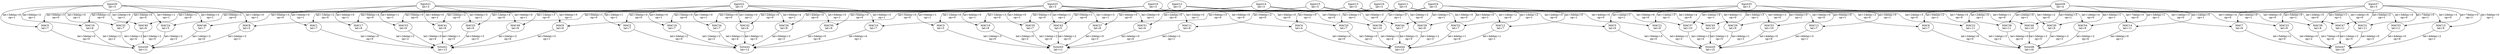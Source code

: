 Digraph G {
"Input10"[label = "\N\nlat=3"];
"Input11"[label = "\N\nlat=3"];
"Input12"[label = "\N\nlat=3"];
"Input13"[label = "\N\nlat=3"];
"Input14"[label = "\N\nlat=3"];
"Input15"[label = "\N\nlat=3"];
"Input16"[label = "\N\nlat=3"];
"Input20"[label = "\N\nlat=3"];
"Input21"[label = "\N\nlat=3"];
"Input22"[label = "\N\nlat=3"];
"Input23"[label = "\N\nlat=3"];
"Input24"[label = "\N\nlat=3"];
"Input25"[label = "\N\nlat=3"];
"Input26"[label = "\N\nlat=4"];
"Input27"[label = "\N\nlat=3"];
"Sstore0"[label = "\N\nlat=11"];
"MAC0"->"Sstore0"[label = "lat=3\delay=0\nop=0"];
"MAC8"->"Sstore0"[label = "lat=2\delay=3\nop=1"];
"MAC16"->"Sstore0"[label = "lat=2\delay=2\nop=2"];
"MAC24"->"Sstore0"[label = "lat=3\delay=2\nop=3"];
"MAC32"->"Sstore0"[label = "lat=1\delay=2\nop=4"];
"MAC40"->"Sstore0"[label = "lat=2\delay=2\nop=5"];
"MAC48"->"Sstore0"[label = "lat=1\delay=2\nop=6"];
"Sstore1"[label = "\N\nlat=13"];
"MAC1"->"Sstore1"[label = "lat=1\delay=4\nop=0"];
"MAC9"->"Sstore1"[label = "lat=0\delay=3\nop=1"];
"MAC17"->"Sstore1"[label = "lat=2\delay=2\nop=2"];
"MAC25"->"Sstore1"[label = "lat=0\delay=3\nop=3"];
"MAC33"->"Sstore1"[label = "lat=3\delay=0\nop=4"];
"MAC41"->"Sstore1"[label = "lat=3\delay=1\nop=5"];
"MAC49"->"Sstore1"[label = "lat=2\delay=2\nop=6"];
"Sstore2"[label = "\N\nlat=12"];
"MAC2"->"Sstore2"[label = "lat=2\delay=2\nop=0"];
"MAC10"->"Sstore2"[label = "lat=0\delay=4\nop=1"];
"MAC18"->"Sstore2"[label = "lat=2\delay=2\nop=2"];
"MAC26"->"Sstore2"[label = "lat=0\delay=3\nop=3"];
"MAC34"->"Sstore2"[label = "lat=3\delay=1\nop=4"];
"MAC42"->"Sstore2"[label = "lat=3\delay=2\nop=5"];
"MAC50"->"Sstore2"[label = "lat=2\delay=0\nop=6"];
"Sstore3"[label = "\N\nlat=11"];
"MAC3"->"Sstore3"[label = "lat=2\delay=3\nop=0"];
"MAC11"->"Sstore3"[label = "lat=2\delay=2\nop=1"];
"MAC19"->"Sstore3"[label = "lat=2\delay=0\nop=2"];
"MAC27"->"Sstore3"[label = "lat=2\delay=0\nop=3"];
"MAC35"->"Sstore3"[label = "lat=1\delay=2\nop=4"];
"MAC43"->"Sstore3"[label = "lat=3\delay=2\nop=5"];
"MAC51"->"Sstore3"[label = "lat=4\delay=0\nop=6"];
"Sstore4"[label = "\N\nlat=13"];
"MAC4"->"Sstore4"[label = "lat=4\delay=4\nop=0"];
"MAC12"->"Sstore4"[label = "lat=4\delay=1\nop=1"];
"MAC20"->"Sstore4"[label = "lat=5\delay=0\nop=2"];
"MAC28"->"Sstore4"[label = "lat=2\delay=2\nop=3"];
"MAC36"->"Sstore4"[label = "lat=0\delay=2\nop=4"];
"MAC44"->"Sstore4"[label = "lat=3\delay=2\nop=5"];
"MAC52"->"Sstore4"[label = "lat=4\delay=1\nop=6"];
"Sstore5"[label = "\N\nlat=15"];
"MAC5"->"Sstore5"[label = "lat=3\delay=5\nop=0"];
"MAC13"->"Sstore5"[label = "lat=4\delay=3\nop=1"];
"MAC21"->"Sstore5"[label = "lat=4\delay=2\nop=2"];
"MAC29"->"Sstore5"[label = "lat=4\delay=1\nop=3"];
"MAC37"->"Sstore5"[label = "lat=2\delay=2\nop=4"];
"MAC45"->"Sstore5"[label = "lat=2\delay=2\nop=5"];
"MAC53"->"Sstore5"[label = "lat=4\delay=0\nop=6"];
"Sstore6"[label = "\N\nlat=16"];
"MAC6"->"Sstore6"[label = "lat=2\delay=6\nop=0"];
"MAC14"->"Sstore6"[label = "lat=4\delay=0\nop=1"];
"MAC22"->"Sstore6"[label = "lat=1\delay=3\nop=2"];
"MAC30"->"Sstore6"[label = "lat=3\delay=3\nop=3"];
"MAC38"->"Sstore6"[label = "lat=4\delay=0\nop=4"];
"MAC46"->"Sstore6"[label = "lat=3\delay=2\nop=5"];
"MAC54"->"Sstore6"[label = "lat=4\delay=2\nop=6"];
"Sstore7"[label = "\N\nlat=16"];
"MAC7"->"Sstore7"[label = "lat=5\delay=2\nop=0"];
"MAC15"->"Sstore7"[label = "lat=4\delay=2\nop=1"];
"MAC23"->"Sstore7"[label = "lat=6\delay=0\nop=2"];
"MAC31"->"Sstore7"[label = "lat=4\delay=0\nop=3"];
"MAC39"->"Sstore7"[label = "lat=7\delay=0\nop=4"];
"MAC47"->"Sstore7"[label = "lat=1\delay=3\nop=5"];
"MAC55"->"Sstore7"[label = "lat=4\delay=0\nop=6"];
"MAC0"[label = "\N\nlat=7"];
"Input10"->"MAC0"[label = "lat=0\delay=3\nop=0"];
"Input20"->"MAC0"[label = "lat=3\delay=0\nop=1"];
"MAC1"[label = "\N\nlat=7"];
"Input10"->"MAC1"[label = "lat=1\delay=2\nop=0"];
"Input21"->"MAC1"[label = "lat=3\delay=0\nop=1"];
"MAC2"[label = "\N\nlat=7"];
"Input10"->"MAC2"[label = "lat=3\delay=0\nop=0"];
"Input22"->"MAC2"[label = "lat=2\delay=1\nop=1"];
"MAC3"[label = "\N\nlat=5"];
"Input10"->"MAC3"[label = "lat=1\delay=0\nop=0"];
"Input23"->"MAC3"[label = "lat=0\delay=1\nop=1"];
"MAC4"[label = "\N\nlat=4"];
"Input10"->"MAC4"[label = "lat=0\delay=0\nop=0"];
"Input24"->"MAC4"[label = "lat=0\delay=0\nop=1"];
"MAC5"[label = "\N\nlat=6"];
"Input10"->"MAC5"[label = "lat=2\delay=0\nop=0"];
"Input25"->"MAC5"[label = "lat=1\delay=1\nop=1"];
"MAC6"[label = "\N\nlat=7"];
"Input10"->"MAC6"[label = "lat=1\delay=2\nop=0"];
"Input26"->"MAC6"[label = "lat=0\delay=2\nop=1"];
"MAC7"[label = "\N\nlat=8"];
"Input10"->"MAC7"[label = "lat=1\delay=3\nop=0"];
"Input27"->"MAC7"[label = "lat=4\delay=0\nop=1"];
"MAC8"[label = "\N\nlat=5"];
"Input11"->"MAC8"[label = "lat=0\delay=1\nop=0"];
"Input20"->"MAC8"[label = "lat=1\delay=0\nop=1"];
"MAC9"[label = "\N\nlat=9"];
"Input11"->"MAC9"[label = "lat=5\delay=0\nop=0"];
"Input21"->"MAC9"[label = "lat=0\delay=5\nop=1"];
"MAC10"[label = "\N\nlat=7"];
"Input11"->"MAC10"[label = "lat=0\delay=3\nop=0"];
"Input22"->"MAC10"[label = "lat=0\delay=3\nop=1"];
"MAC11"[label = "\N\nlat=6"];
"Input11"->"MAC11"[label = "lat=0\delay=2\nop=0"];
"Input23"->"MAC11"[label = "lat=2\delay=0\nop=1"];
"MAC12"[label = "\N\nlat=7"];
"Input11"->"MAC12"[label = "lat=1\delay=2\nop=0"];
"Input24"->"MAC12"[label = "lat=3\delay=0\nop=1"];
"MAC13"[label = "\N\nlat=7"];
"Input11"->"MAC13"[label = "lat=3\delay=0\nop=0"];
"Input25"->"MAC13"[label = "lat=3\delay=0\nop=1"];
"MAC14"[label = "\N\nlat=11"];
"Input11"->"MAC14"[label = "lat=7\delay=0\nop=0"];
"Input26"->"MAC14"[label = "lat=1\delay=5\nop=1"];
"MAC15"[label = "\N\nlat=9"];
"Input11"->"MAC15"[label = "lat=2\delay=3\nop=0"];
"Input27"->"MAC15"[label = "lat=5\delay=0\nop=1"];
"MAC16"[label = "\N\nlat=6"];
"Input12"->"MAC16"[label = "lat=0\delay=2\nop=0"];
"Input20"->"MAC16"[label = "lat=0\delay=2\nop=1"];
"MAC17"[label = "\N\nlat=8"];
"Input12"->"MAC17"[label = "lat=0\delay=4\nop=0"];
"Input21"->"MAC17"[label = "lat=4\delay=0\nop=1"];
"MAC18"[label = "\N\nlat=7"];
"Input12"->"MAC18"[label = "lat=3\delay=0\nop=0"];
"Input22"->"MAC18"[label = "lat=3\delay=0\nop=1"];
"MAC19"[label = "\N\nlat=8"];
"Input12"->"MAC19"[label = "lat=1\delay=3\nop=0"];
"Input23"->"MAC19"[label = "lat=4\delay=0\nop=1"];
"MAC20"[label = "\N\nlat=7"];
"Input12"->"MAC20"[label = "lat=3\delay=0\nop=0"];
"Input24"->"MAC20"[label = "lat=2\delay=1\nop=1"];
"MAC21"[label = "\N\nlat=8"];
"Input12"->"MAC21"[label = "lat=4\delay=0\nop=0"];
"Input25"->"MAC21"[label = "lat=1\delay=3\nop=1"];
"MAC22"[label = "\N\nlat=11"];
"Input12"->"MAC22"[label = "lat=2\delay=5\nop=0"];
"Input26"->"MAC22"[label = "lat=2\delay=4\nop=1"];
"MAC23"[label = "\N\nlat=9"];
"Input12"->"MAC23"[label = "lat=1\delay=4\nop=0"];
"Input27"->"MAC23"[label = "lat=5\delay=0\nop=1"];
"MAC24"[label = "\N\nlat=5"];
"Input13"->"MAC24"[label = "lat=0\delay=1\nop=0"];
"Input20"->"MAC24"[label = "lat=0\delay=1\nop=1"];
"MAC25"[label = "\N\nlat=9"];
"Input13"->"MAC25"[label = "lat=1\delay=4\nop=0"];
"Input21"->"MAC25"[label = "lat=0\delay=5\nop=1"];
"MAC26"[label = "\N\nlat=8"];
"Input13"->"MAC26"[label = "lat=4\delay=0\nop=0"];
"Input22"->"MAC26"[label = "lat=0\delay=4\nop=1"];
"MAC27"[label = "\N\nlat=8"];
"Input13"->"MAC27"[label = "lat=4\delay=0\nop=0"];
"Input23"->"MAC27"[label = "lat=1\delay=3\nop=1"];
"MAC28"[label = "\N\nlat=8"];
"Input13"->"MAC28"[label = "lat=2\delay=2\nop=0"];
"Input24"->"MAC28"[label = "lat=4\delay=0\nop=1"];
"MAC29"[label = "\N\nlat=9"];
"Input13"->"MAC29"[label = "lat=4\delay=1\nop=0"];
"Input25"->"MAC29"[label = "lat=5\delay=0\nop=1"];
"MAC30"[label = "\N\nlat=9"];
"Input13"->"MAC30"[label = "lat=3\delay=2\nop=0"];
"Input26"->"MAC30"[label = "lat=3\delay=1\nop=1"];
"MAC31"[label = "\N\nlat=11"];
"Input13"->"MAC31"[label = "lat=1\delay=6\nop=0"];
"Input27"->"MAC31"[label = "lat=7\delay=0\nop=1"];
"MAC32"[label = "\N\nlat=7"];
"Input14"->"MAC32"[label = "lat=3\delay=0\nop=0"];
"Input20"->"MAC32"[label = "lat=3\delay=0\nop=1"];
"MAC33"[label = "\N\nlat=9"];
"Input14"->"MAC33"[label = "lat=5\delay=0\nop=0"];
"Input21"->"MAC33"[label = "lat=4\delay=1\nop=1"];
"MAC34"[label = "\N\nlat=7"];
"Input14"->"MAC34"[label = "lat=3\delay=0\nop=0"];
"Input22"->"MAC34"[label = "lat=3\delay=0\nop=1"];
"MAC35"[label = "\N\nlat=7"];
"Input14"->"MAC35"[label = "lat=0\delay=3\nop=0"];
"Input23"->"MAC35"[label = "lat=3\delay=0\nop=1"];
"MAC36"[label = "\N\nlat=10"];
"Input14"->"MAC36"[label = "lat=5\delay=1\nop=0"];
"Input24"->"MAC36"[label = "lat=1\delay=5\nop=1"];
"MAC37"[label = "\N\nlat=10"];
"Input14"->"MAC37"[label = "lat=0\delay=6\nop=0"];
"Input25"->"MAC37"[label = "lat=2\delay=4\nop=1"];
"MAC38"[label = "\N\nlat=11"];
"Input14"->"MAC38"[label = "lat=7\delay=0\nop=0"];
"Input26"->"MAC38"[label = "lat=2\delay=4\nop=1"];
"MAC39"[label = "\N\nlat=8"];
"Input14"->"MAC39"[label = "lat=4\delay=0\nop=0"];
"Input27"->"MAC39"[label = "lat=3\delay=1\nop=1"];
"MAC40"[label = "\N\nlat=6"];
"Input15"->"MAC40"[label = "lat=1\delay=1\nop=0"];
"Input20"->"MAC40"[label = "lat=2\delay=0\nop=1"];
"MAC41"[label = "\N\nlat=8"];
"Input15"->"MAC41"[label = "lat=2\delay=2\nop=0"];
"Input21"->"MAC41"[label = "lat=4\delay=0\nop=1"];
"MAC42"[label = "\N\nlat=6"];
"Input15"->"MAC42"[label = "lat=2\delay=0\nop=0"];
"Input22"->"MAC42"[label = "lat=2\delay=0\nop=1"];
"MAC43"[label = "\N\nlat=5"];
"Input15"->"MAC43"[label = "lat=0\delay=1\nop=0"];
"Input23"->"MAC43"[label = "lat=0\delay=1\nop=1"];
"MAC44"[label = "\N\nlat=7"];
"Input15"->"MAC44"[label = "lat=0\delay=3\nop=0"];
"Input24"->"MAC44"[label = "lat=2\delay=1\nop=1"];
"MAC45"[label = "\N\nlat=10"];
"Input15"->"MAC45"[label = "lat=2\delay=4\nop=0"];
"Input25"->"MAC45"[label = "lat=3\delay=3\nop=1"];
"MAC46"[label = "\N\nlat=10"];
"Input15"->"MAC46"[label = "lat=5\delay=1\nop=0"];
"Input26"->"MAC46"[label = "lat=0\delay=5\nop=1"];
"MAC47"[label = "\N\nlat=11"];
"Input15"->"MAC47"[label = "lat=2\delay=5\nop=0"];
"Input27"->"MAC47"[label = "lat=5\delay=2\nop=1"];
"MAC48"[label = "\N\nlat=7"];
"Input16"->"MAC48"[label = "lat=0\delay=3\nop=0"];
"Input20"->"MAC48"[label = "lat=0\delay=3\nop=1"];
"MAC49"[label = "\N\nlat=8"];
"Input16"->"MAC49"[label = "lat=1\delay=3\nop=0"];
"Input21"->"MAC49"[label = "lat=4\delay=0\nop=1"];
"MAC50"[label = "\N\nlat=9"];
"Input16"->"MAC50"[label = "lat=5\delay=0\nop=0"];
"Input22"->"MAC50"[label = "lat=0\delay=5\nop=1"];
"MAC51"[label = "\N\nlat=6"];
"Input16"->"MAC51"[label = "lat=2\delay=0\nop=0"];
"Input23"->"MAC51"[label = "lat=2\delay=0\nop=1"];
"MAC52"[label = "\N\nlat=7"];
"Input16"->"MAC52"[label = "lat=3\delay=0\nop=0"];
"Input24"->"MAC52"[label = "lat=1\delay=2\nop=1"];
"MAC53"[label = "\N\nlat=10"];
"Input16"->"MAC53"[label = "lat=4\delay=2\nop=0"];
"Input25"->"MAC53"[label = "lat=6\delay=0\nop=1"];
"MAC54"[label = "\N\nlat=9"];
"Input16"->"MAC54"[label = "lat=1\delay=4\nop=0"];
"Input26"->"MAC54"[label = "lat=3\delay=1\nop=1"];
"MAC55"[label = "\N\nlat=11"];
"Input16"->"MAC55"[label = "lat=3\delay=4\nop=0"];
"Input27"->"MAC55"[label = "lat=7\delay=0\nop=1"];
}
